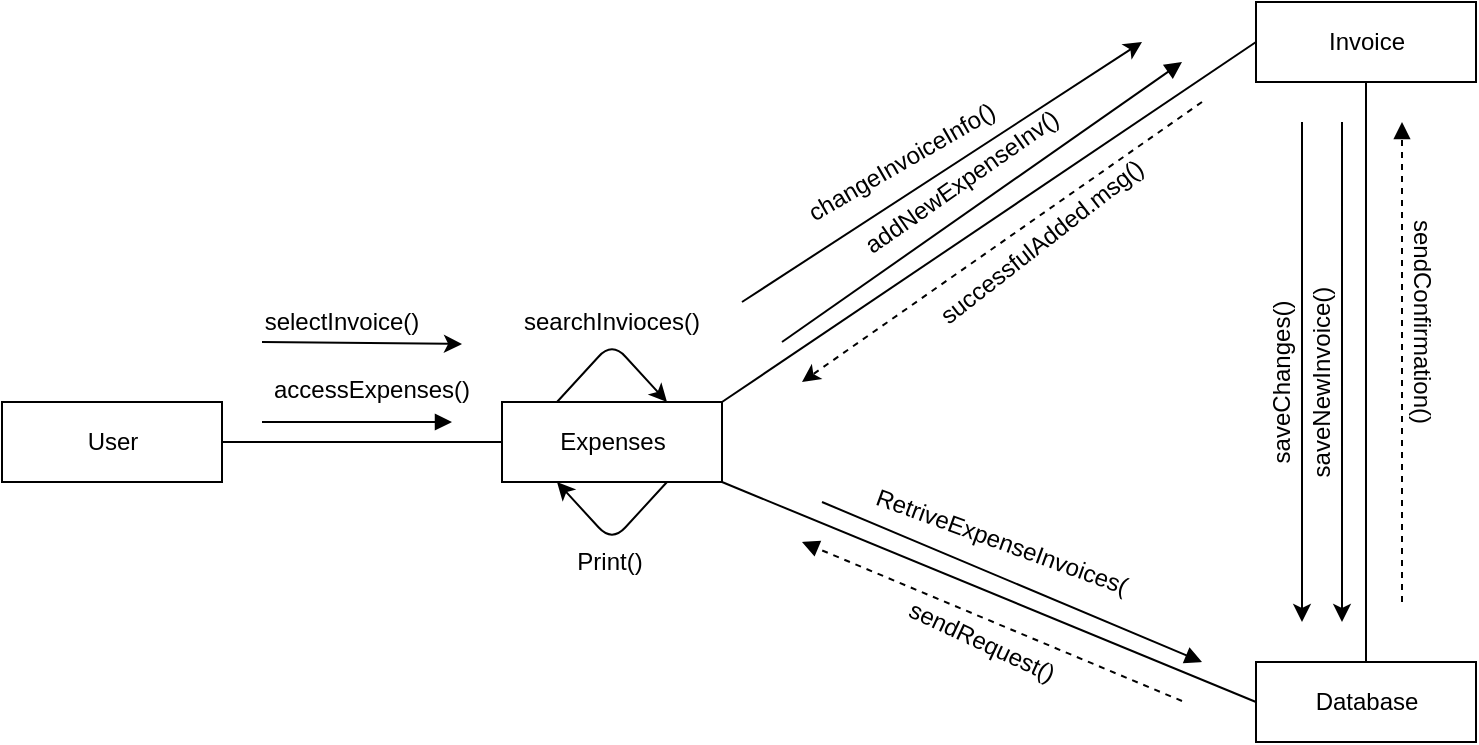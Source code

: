 <mxfile version="13.1.3" type="github"><diagram id="1ncutb1yzXT48i2hIJ7k" name="Page-1"><mxGraphModel dx="1038" dy="548" grid="1" gridSize="10" guides="1" tooltips="1" connect="1" arrows="1" fold="1" page="1" pageScale="1" pageWidth="827" pageHeight="1169" math="0" shadow="0"><root><mxCell id="0"/><mxCell id="1" parent="0"/><mxCell id="T3gCRfszIw3aCjPRJTDw-1" value="Expenses" style="html=1;" parent="1" vertex="1"><mxGeometry x="340" y="280" width="110" height="40" as="geometry"/></mxCell><mxCell id="T3gCRfszIw3aCjPRJTDw-2" value="User" style="html=1;" parent="1" vertex="1"><mxGeometry x="90" y="280" width="110" height="40" as="geometry"/></mxCell><mxCell id="T3gCRfszIw3aCjPRJTDw-6" value="Invoice" style="html=1;" parent="1" vertex="1"><mxGeometry x="717" y="80" width="110" height="40" as="geometry"/></mxCell><mxCell id="T3gCRfszIw3aCjPRJTDw-8" value="Database" style="html=1;" parent="1" vertex="1"><mxGeometry x="717" y="410" width="110" height="40" as="geometry"/></mxCell><mxCell id="T3gCRfszIw3aCjPRJTDw-16" value="" style="endArrow=none;html=1;rounded=0;exitX=1;exitY=0.5;exitDx=0;exitDy=0;" parent="1" source="T3gCRfszIw3aCjPRJTDw-2" target="T3gCRfszIw3aCjPRJTDw-1" edge="1"><mxGeometry relative="1" as="geometry"><mxPoint x="330" y="180" as="sourcePoint"/><mxPoint x="490" y="180" as="targetPoint"/></mxGeometry></mxCell><mxCell id="T3gCRfszIw3aCjPRJTDw-19" value="" style="endArrow=none;html=1;rounded=0;exitX=1;exitY=0;exitDx=0;exitDy=0;entryX=0;entryY=0.5;entryDx=0;entryDy=0;" parent="1" source="T3gCRfszIw3aCjPRJTDw-1" target="T3gCRfszIw3aCjPRJTDw-6" edge="1"><mxGeometry relative="1" as="geometry"><mxPoint x="250" y="110" as="sourcePoint"/><mxPoint x="350" y="110" as="targetPoint"/></mxGeometry></mxCell><mxCell id="T3gCRfszIw3aCjPRJTDw-23" value="" style="endArrow=none;html=1;rounded=0;entryX=0.5;entryY=1;entryDx=0;entryDy=0;" parent="1" target="T3gCRfszIw3aCjPRJTDw-6" edge="1"><mxGeometry relative="1" as="geometry"><mxPoint x="772" y="410" as="sourcePoint"/><mxPoint x="405" y="130" as="targetPoint"/><Array as="points"/></mxGeometry></mxCell><mxCell id="T3gCRfszIw3aCjPRJTDw-26" value="" style="endArrow=block;endFill=1;endSize=6;html=1;" parent="1" edge="1"><mxGeometry width="100" relative="1" as="geometry"><mxPoint x="220" y="290" as="sourcePoint"/><mxPoint x="315" y="290" as="targetPoint"/></mxGeometry></mxCell><mxCell id="T3gCRfszIw3aCjPRJTDw-27" value="accessExpenses()" style="text;strokeColor=none;fillColor=none;align=left;verticalAlign=top;spacingLeft=4;spacingRight=4;overflow=hidden;rotatable=0;points=[[0,0.5],[1,0.5]];portConstraint=eastwest;" parent="1" vertex="1"><mxGeometry x="220" y="260" width="120" height="26" as="geometry"/></mxCell><mxCell id="T3gCRfszIw3aCjPRJTDw-29" value="" style="endArrow=block;endFill=1;endSize=6;html=1;" parent="1" edge="1"><mxGeometry width="100" relative="1" as="geometry"><mxPoint x="500" y="330" as="sourcePoint"/><mxPoint x="690" y="410" as="targetPoint"/></mxGeometry></mxCell><mxCell id="T3gCRfszIw3aCjPRJTDw-32" value="" style="endArrow=none;html=1;rounded=0;exitX=0;exitY=0.5;exitDx=0;exitDy=0;entryX=1;entryY=1;entryDx=0;entryDy=0;" parent="1" source="T3gCRfszIw3aCjPRJTDw-8" target="T3gCRfszIw3aCjPRJTDw-1" edge="1"><mxGeometry relative="1" as="geometry"><mxPoint x="674.35" y="279.8" as="sourcePoint"/><mxPoint x="675" y="130" as="targetPoint"/><Array as="points"/></mxGeometry></mxCell><mxCell id="T3gCRfszIw3aCjPRJTDw-33" value="" style="endArrow=block;endFill=1;endSize=6;html=1;" parent="1" edge="1"><mxGeometry width="100" relative="1" as="geometry"><mxPoint x="480" y="250" as="sourcePoint"/><mxPoint x="680" y="110" as="targetPoint"/></mxGeometry></mxCell><mxCell id="T3gCRfszIw3aCjPRJTDw-40" value="" style="endArrow=block;endFill=1;endSize=6;html=1;dashed=1;" parent="1" edge="1"><mxGeometry width="100" relative="1" as="geometry"><mxPoint x="790" y="380" as="sourcePoint"/><mxPoint x="790" y="140" as="targetPoint"/><Array as="points"><mxPoint x="790" y="190"/></Array></mxGeometry></mxCell><mxCell id="T3gCRfszIw3aCjPRJTDw-42" value="" style="endArrow=block;endFill=1;endSize=6;html=1;dashed=1;" parent="1" edge="1"><mxGeometry width="100" relative="1" as="geometry"><mxPoint x="680" y="429.5" as="sourcePoint"/><mxPoint x="490" y="350" as="targetPoint"/></mxGeometry></mxCell><mxCell id="T3gCRfszIw3aCjPRJTDw-49" value="" style="endArrow=classic;html=1;exitX=0.25;exitY=0;exitDx=0;exitDy=0;entryX=0.75;entryY=0;entryDx=0;entryDy=0;" parent="1" source="T3gCRfszIw3aCjPRJTDw-1" target="T3gCRfszIw3aCjPRJTDw-1" edge="1"><mxGeometry width="50" height="50" relative="1" as="geometry"><mxPoint x="380" y="300" as="sourcePoint"/><mxPoint x="430" y="250" as="targetPoint"/><Array as="points"><mxPoint x="395" y="250"/></Array></mxGeometry></mxCell><mxCell id="T3gCRfszIw3aCjPRJTDw-53" value="searchInvioces()" style="text;html=1;strokeColor=none;fillColor=none;align=center;verticalAlign=middle;whiteSpace=wrap;rounded=0;" parent="1" vertex="1"><mxGeometry x="375" y="230" width="40" height="20" as="geometry"/></mxCell><mxCell id="T3gCRfszIw3aCjPRJTDw-56" value="sendConfirmation()" style="text;html=1;strokeColor=none;fillColor=none;align=center;verticalAlign=middle;whiteSpace=wrap;rounded=0;rotation=90;" parent="1" vertex="1"><mxGeometry x="780" y="230" width="40" height="20" as="geometry"/></mxCell><mxCell id="T3gCRfszIw3aCjPRJTDw-60" value="&lt;span style=&quot;text-align: left&quot;&gt;saveNewInvoice()&lt;/span&gt;" style="text;html=1;strokeColor=none;fillColor=none;align=center;verticalAlign=middle;whiteSpace=wrap;rounded=0;rotation=-90;" parent="1" vertex="1"><mxGeometry x="700" y="260" width="100" height="20" as="geometry"/></mxCell><mxCell id="T3gCRfszIw3aCjPRJTDw-64" value="" style="endArrow=classic;html=1;dashed=1;" parent="1" edge="1"><mxGeometry width="50" height="50" relative="1" as="geometry"><mxPoint x="690" y="130" as="sourcePoint"/><mxPoint x="490" y="270" as="targetPoint"/></mxGeometry></mxCell><mxCell id="T3gCRfszIw3aCjPRJTDw-65" value="successfulAdded.msg()" style="text;html=1;strokeColor=none;fillColor=none;align=center;verticalAlign=middle;whiteSpace=wrap;rounded=0;rotation=-38;" parent="1" vertex="1"><mxGeometry x="590" y="190" width="40" height="20" as="geometry"/></mxCell><mxCell id="bsJOfkK1OG4q9QipdJUN-3" value="RetriveExpenseInvoices(" style="text;html=1;strokeColor=none;fillColor=none;align=center;verticalAlign=middle;whiteSpace=wrap;rounded=0;rotation=20;" parent="1" vertex="1"><mxGeometry x="570" y="340" width="40" height="20" as="geometry"/></mxCell><mxCell id="bsJOfkK1OG4q9QipdJUN-4" value="sendRequest()" style="text;html=1;strokeColor=none;fillColor=none;align=center;verticalAlign=middle;whiteSpace=wrap;rounded=0;rotation=25;" parent="1" vertex="1"><mxGeometry x="560" y="390" width="40" height="20" as="geometry"/></mxCell><mxCell id="bsJOfkK1OG4q9QipdJUN-5" value="" style="endArrow=classic;html=1;" parent="1" edge="1"><mxGeometry width="50" height="50" relative="1" as="geometry"><mxPoint x="220" y="250" as="sourcePoint"/><mxPoint x="320" y="251" as="targetPoint"/></mxGeometry></mxCell><mxCell id="bsJOfkK1OG4q9QipdJUN-6" value="selectInvoice()" style="text;html=1;strokeColor=none;fillColor=none;align=center;verticalAlign=middle;whiteSpace=wrap;rounded=0;" parent="1" vertex="1"><mxGeometry x="240" y="230" width="40" height="20" as="geometry"/></mxCell><mxCell id="bsJOfkK1OG4q9QipdJUN-9" value="addNewExpenseInv()" style="text;html=1;strokeColor=none;fillColor=none;align=center;verticalAlign=middle;whiteSpace=wrap;rounded=0;rotation=-35;" parent="1" vertex="1"><mxGeometry x="550" y="160" width="40" height="20" as="geometry"/></mxCell><mxCell id="bsJOfkK1OG4q9QipdJUN-10" value="" style="endArrow=classic;html=1;" parent="1" edge="1"><mxGeometry width="50" height="50" relative="1" as="geometry"><mxPoint x="760" y="140" as="sourcePoint"/><mxPoint x="760" y="390" as="targetPoint"/></mxGeometry></mxCell><mxCell id="bsJOfkK1OG4q9QipdJUN-12" value="" style="endArrow=classic;html=1;" parent="1" edge="1"><mxGeometry width="50" height="50" relative="1" as="geometry"><mxPoint x="460" y="230" as="sourcePoint"/><mxPoint x="660" y="100" as="targetPoint"/></mxGeometry></mxCell><mxCell id="bsJOfkK1OG4q9QipdJUN-13" value="changeInvoiceInfo()" style="text;html=1;strokeColor=none;fillColor=none;align=center;verticalAlign=middle;whiteSpace=wrap;rounded=0;rotation=-30;" parent="1" vertex="1"><mxGeometry x="520" y="150" width="40" height="20" as="geometry"/></mxCell><mxCell id="bsJOfkK1OG4q9QipdJUN-14" value="" style="endArrow=classic;html=1;" parent="1" edge="1"><mxGeometry width="50" height="50" relative="1" as="geometry"><mxPoint x="740" y="140" as="sourcePoint"/><mxPoint x="740" y="390" as="targetPoint"/></mxGeometry></mxCell><mxCell id="bsJOfkK1OG4q9QipdJUN-15" value="&lt;span style=&quot;text-align: left&quot;&gt;saveChanges()&lt;/span&gt;" style="text;html=1;strokeColor=none;fillColor=none;align=center;verticalAlign=middle;whiteSpace=wrap;rounded=0;rotation=-90;" parent="1" vertex="1"><mxGeometry x="680" y="260" width="100" height="20" as="geometry"/></mxCell><mxCell id="0Xh1unTq0WEdDOkjgPYx-1" value="" style="endArrow=classic;html=1;exitX=0.75;exitY=1;exitDx=0;exitDy=0;entryX=0.25;entryY=1;entryDx=0;entryDy=0;" edge="1" parent="1" source="T3gCRfszIw3aCjPRJTDw-1" target="T3gCRfszIw3aCjPRJTDw-1"><mxGeometry width="50" height="50" relative="1" as="geometry"><mxPoint x="390" y="310" as="sourcePoint"/><mxPoint x="440" y="260" as="targetPoint"/><Array as="points"><mxPoint x="395" y="350"/></Array></mxGeometry></mxCell><mxCell id="0Xh1unTq0WEdDOkjgPYx-2" value="Print()" style="text;html=1;strokeColor=none;fillColor=none;align=center;verticalAlign=middle;whiteSpace=wrap;rounded=0;" vertex="1" parent="1"><mxGeometry x="374" y="350" width="40" height="20" as="geometry"/></mxCell></root></mxGraphModel></diagram></mxfile>